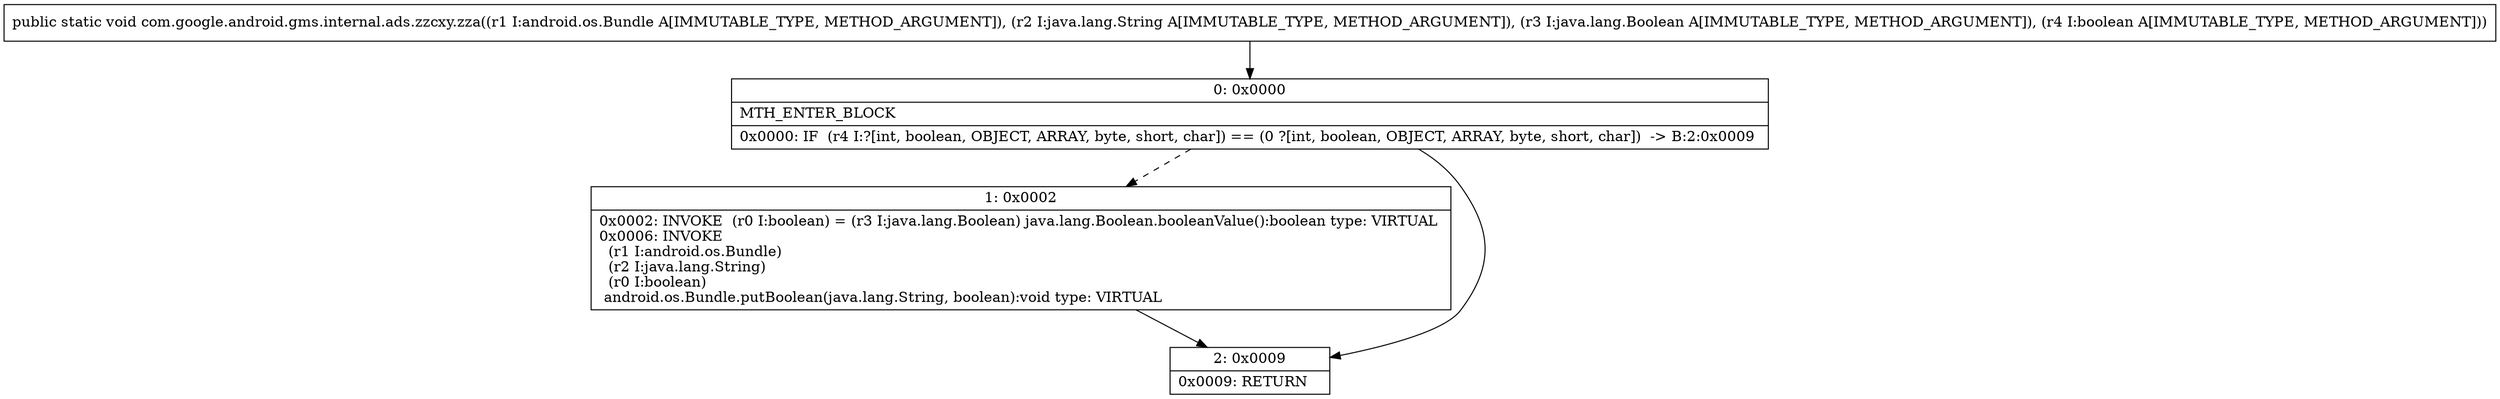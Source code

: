 digraph "CFG forcom.google.android.gms.internal.ads.zzcxy.zza(Landroid\/os\/Bundle;Ljava\/lang\/String;Ljava\/lang\/Boolean;Z)V" {
Node_0 [shape=record,label="{0\:\ 0x0000|MTH_ENTER_BLOCK\l|0x0000: IF  (r4 I:?[int, boolean, OBJECT, ARRAY, byte, short, char]) == (0 ?[int, boolean, OBJECT, ARRAY, byte, short, char])  \-\> B:2:0x0009 \l}"];
Node_1 [shape=record,label="{1\:\ 0x0002|0x0002: INVOKE  (r0 I:boolean) = (r3 I:java.lang.Boolean) java.lang.Boolean.booleanValue():boolean type: VIRTUAL \l0x0006: INVOKE  \l  (r1 I:android.os.Bundle)\l  (r2 I:java.lang.String)\l  (r0 I:boolean)\l android.os.Bundle.putBoolean(java.lang.String, boolean):void type: VIRTUAL \l}"];
Node_2 [shape=record,label="{2\:\ 0x0009|0x0009: RETURN   \l}"];
MethodNode[shape=record,label="{public static void com.google.android.gms.internal.ads.zzcxy.zza((r1 I:android.os.Bundle A[IMMUTABLE_TYPE, METHOD_ARGUMENT]), (r2 I:java.lang.String A[IMMUTABLE_TYPE, METHOD_ARGUMENT]), (r3 I:java.lang.Boolean A[IMMUTABLE_TYPE, METHOD_ARGUMENT]), (r4 I:boolean A[IMMUTABLE_TYPE, METHOD_ARGUMENT])) }"];
MethodNode -> Node_0;
Node_0 -> Node_1[style=dashed];
Node_0 -> Node_2;
Node_1 -> Node_2;
}

